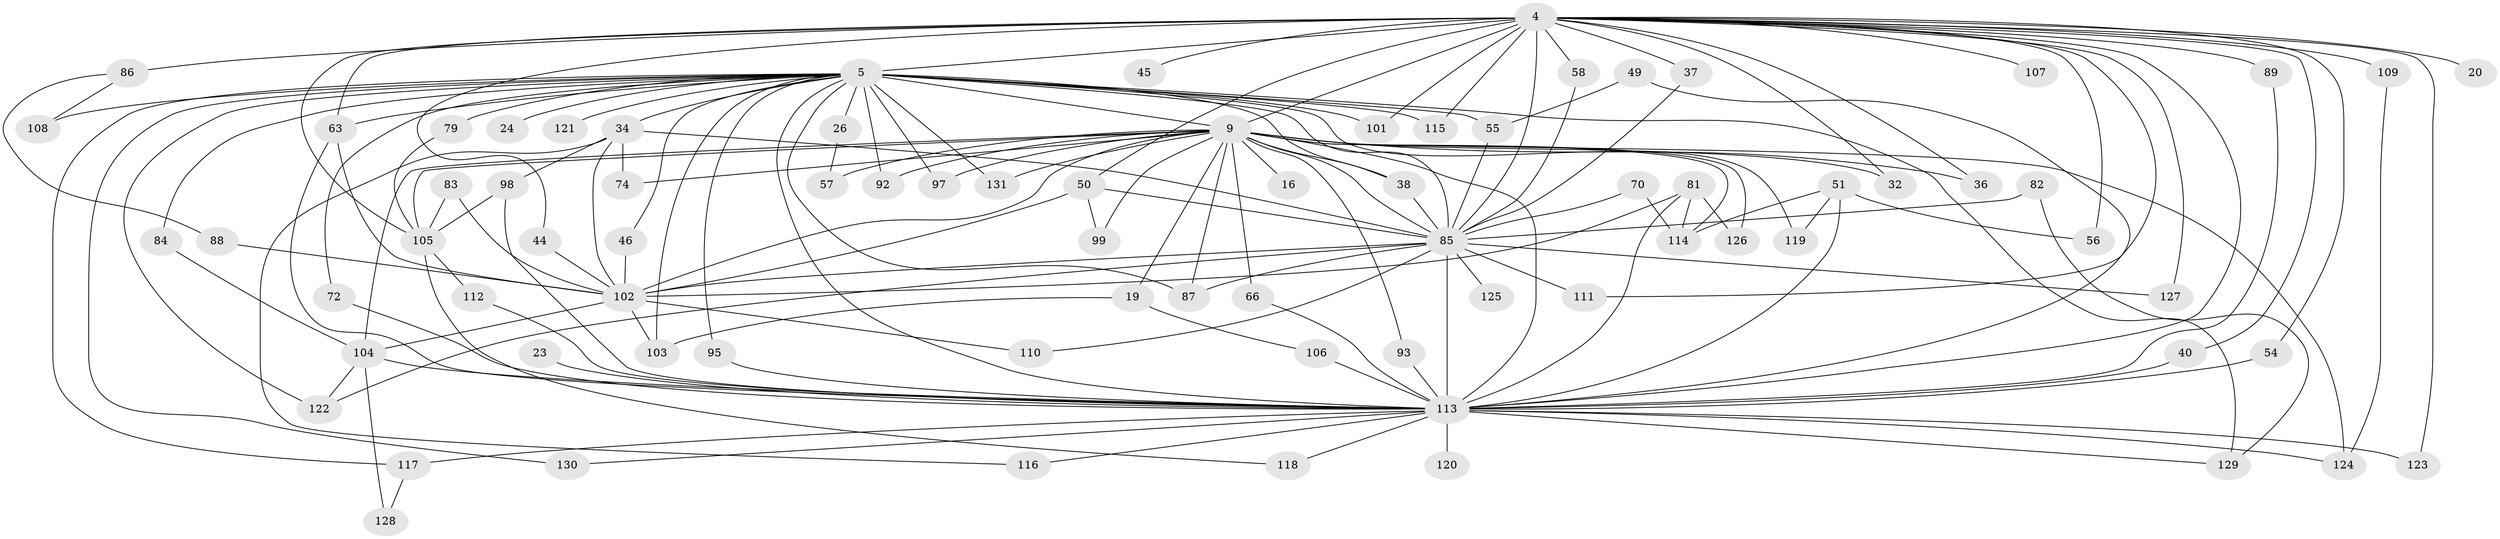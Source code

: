 // original degree distribution, {27: 0.015267175572519083, 18: 0.007633587786259542, 31: 0.007633587786259542, 23: 0.030534351145038167, 20: 0.007633587786259542, 28: 0.007633587786259542, 5: 0.04580152671755725, 6: 0.007633587786259542, 3: 0.15267175572519084, 2: 0.6030534351145038, 4: 0.08396946564885496, 8: 0.007633587786259542, 7: 0.015267175572519083, 11: 0.007633587786259542}
// Generated by graph-tools (version 1.1) at 2025/49/03/04/25 21:49:19]
// undirected, 78 vertices, 154 edges
graph export_dot {
graph [start="1"]
  node [color=gray90,style=filled];
  4 [super="+1"];
  5 [super="+3"];
  9 [super="+7"];
  16 [super="+14"];
  19;
  20;
  23;
  24;
  26;
  32;
  34 [super="+22"];
  36;
  37;
  38 [super="+35"];
  40;
  44;
  45;
  46;
  49;
  50 [super="+18"];
  51;
  54;
  55 [super="+28+41"];
  56;
  57;
  58;
  63 [super="+52+47"];
  66 [super="+15"];
  70;
  72;
  74;
  79;
  81 [super="+73"];
  82;
  83;
  84;
  85 [super="+31+42"];
  86;
  87 [super="+68"];
  88;
  89 [super="+62"];
  92;
  93;
  95;
  97;
  98 [super="+75"];
  99;
  101;
  102 [super="+59+80+48"];
  103 [super="+96"];
  104 [super="+67+90+30"];
  105 [super="+29"];
  106;
  107;
  108;
  109 [super="+91"];
  110;
  111;
  112;
  113 [super="+100+94+77+10"];
  114 [super="+53"];
  115;
  116;
  117 [super="+39"];
  118;
  119;
  120;
  121;
  122 [super="+64"];
  123;
  124 [super="+69+78"];
  125;
  126;
  127;
  128;
  129 [super="+12+17+27"];
  130;
  131;
  4 -- 5 [weight=4];
  4 -- 9 [weight=4];
  4 -- 20 [weight=2];
  4 -- 40;
  4 -- 44;
  4 -- 45 [weight=2];
  4 -- 54;
  4 -- 56;
  4 -- 86 [weight=2];
  4 -- 101;
  4 -- 105 [weight=2];
  4 -- 107 [weight=2];
  4 -- 109 [weight=2];
  4 -- 89 [weight=2];
  4 -- 32;
  4 -- 36;
  4 -- 37;
  4 -- 111;
  4 -- 115;
  4 -- 58;
  4 -- 123;
  4 -- 127;
  4 -- 50;
  4 -- 85 [weight=4];
  4 -- 113 [weight=5];
  4 -- 63 [weight=2];
  5 -- 9 [weight=4];
  5 -- 24 [weight=2];
  5 -- 26 [weight=2];
  5 -- 34 [weight=2];
  5 -- 46;
  5 -- 72;
  5 -- 87 [weight=2];
  5 -- 92;
  5 -- 97;
  5 -- 108;
  5 -- 115;
  5 -- 117 [weight=2];
  5 -- 131;
  5 -- 129 [weight=3];
  5 -- 130;
  5 -- 79;
  5 -- 84;
  5 -- 119;
  5 -- 95;
  5 -- 101;
  5 -- 38 [weight=2];
  5 -- 55 [weight=3];
  5 -- 121;
  5 -- 85 [weight=5];
  5 -- 122;
  5 -- 103;
  5 -- 113 [weight=5];
  5 -- 63 [weight=2];
  9 -- 19 [weight=2];
  9 -- 57;
  9 -- 93;
  9 -- 97;
  9 -- 99;
  9 -- 126;
  9 -- 131;
  9 -- 74;
  9 -- 16 [weight=2];
  9 -- 92;
  9 -- 32;
  9 -- 36;
  9 -- 105;
  9 -- 85 [weight=5];
  9 -- 102 [weight=3];
  9 -- 87;
  9 -- 124 [weight=2];
  9 -- 113 [weight=4];
  9 -- 66;
  9 -- 38;
  9 -- 114;
  9 -- 104;
  19 -- 106;
  19 -- 103;
  23 -- 113 [weight=2];
  26 -- 57;
  34 -- 98;
  34 -- 102;
  34 -- 116;
  34 -- 74;
  34 -- 85;
  37 -- 85;
  38 -- 85;
  40 -- 113;
  44 -- 102;
  46 -- 102;
  49 -- 55;
  49 -- 113;
  50 -- 99;
  50 -- 85 [weight=2];
  50 -- 102;
  51 -- 56;
  51 -- 119;
  51 -- 113 [weight=2];
  51 -- 114;
  54 -- 113;
  55 -- 85;
  58 -- 85;
  63 -- 113;
  63 -- 102;
  66 -- 113;
  70 -- 85;
  70 -- 114;
  72 -- 113;
  79 -- 105;
  81 -- 114;
  81 -- 126;
  81 -- 102;
  81 -- 113 [weight=2];
  82 -- 129;
  82 -- 85;
  83 -- 105;
  83 -- 102;
  84 -- 104;
  85 -- 122;
  85 -- 110;
  85 -- 111;
  85 -- 125 [weight=2];
  85 -- 127;
  85 -- 87;
  85 -- 102;
  85 -- 113 [weight=9];
  86 -- 88;
  86 -- 108;
  88 -- 102;
  89 -- 113;
  93 -- 113;
  95 -- 113;
  98 -- 105;
  98 -- 113;
  102 -- 103;
  102 -- 110;
  102 -- 104;
  104 -- 113 [weight=4];
  104 -- 128;
  104 -- 122;
  105 -- 112;
  105 -- 118;
  106 -- 113 [weight=2];
  109 -- 124;
  112 -- 113;
  113 -- 129 [weight=2];
  113 -- 130;
  113 -- 120;
  113 -- 116;
  113 -- 117;
  113 -- 118;
  113 -- 123;
  113 -- 124 [weight=2];
  117 -- 128;
}
